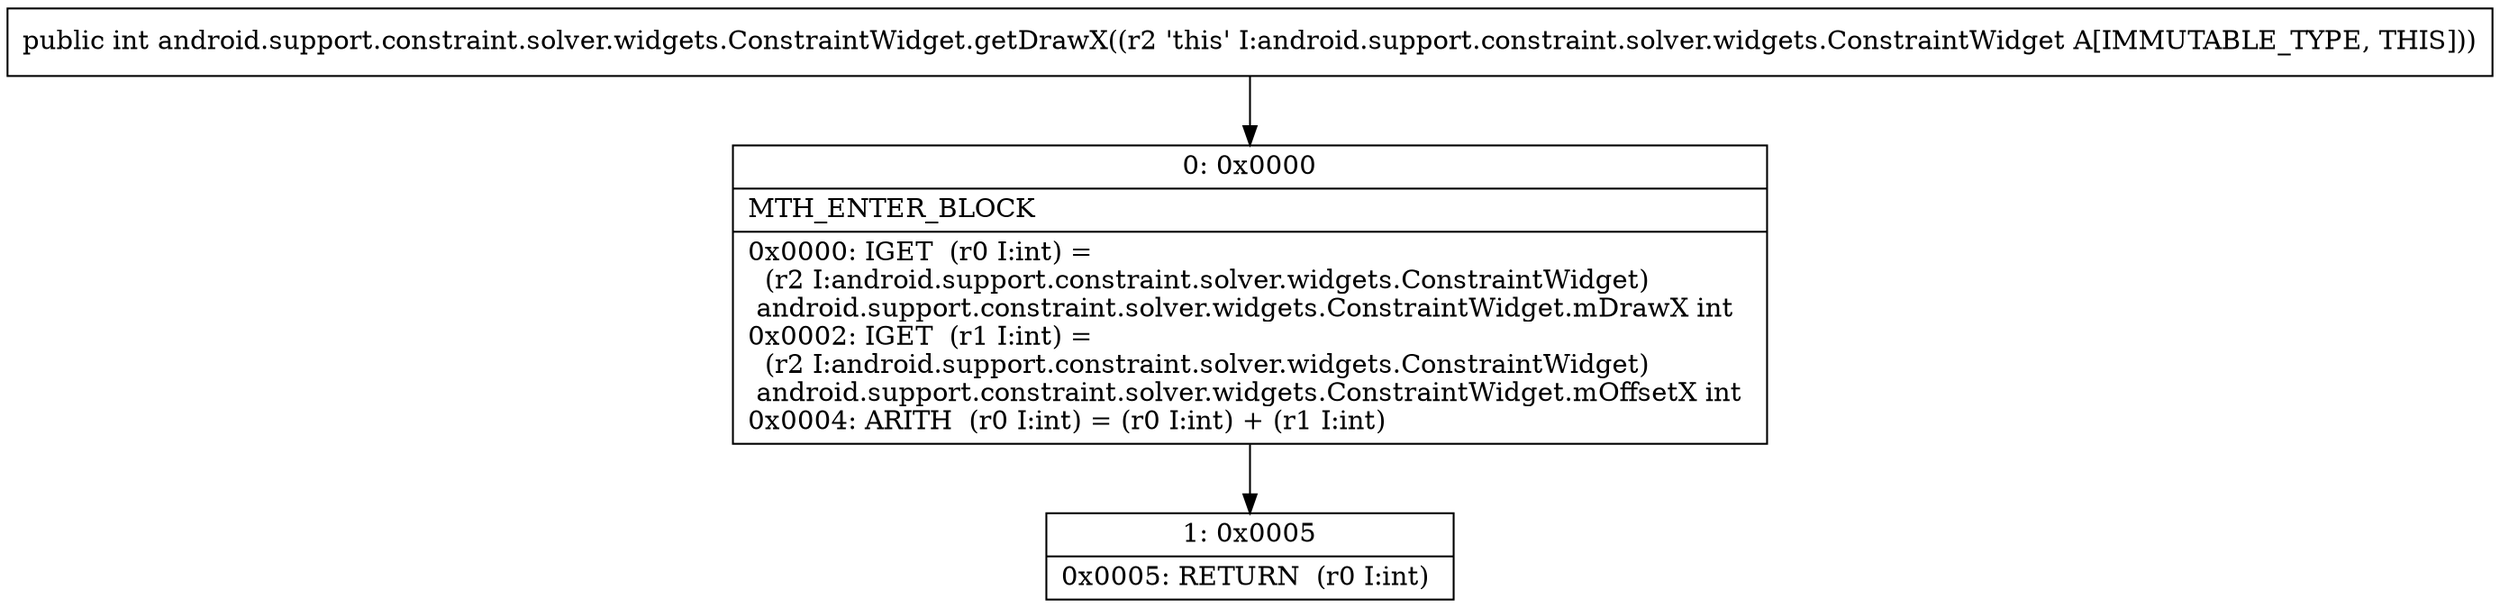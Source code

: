 digraph "CFG forandroid.support.constraint.solver.widgets.ConstraintWidget.getDrawX()I" {
Node_0 [shape=record,label="{0\:\ 0x0000|MTH_ENTER_BLOCK\l|0x0000: IGET  (r0 I:int) = \l  (r2 I:android.support.constraint.solver.widgets.ConstraintWidget)\l android.support.constraint.solver.widgets.ConstraintWidget.mDrawX int \l0x0002: IGET  (r1 I:int) = \l  (r2 I:android.support.constraint.solver.widgets.ConstraintWidget)\l android.support.constraint.solver.widgets.ConstraintWidget.mOffsetX int \l0x0004: ARITH  (r0 I:int) = (r0 I:int) + (r1 I:int) \l}"];
Node_1 [shape=record,label="{1\:\ 0x0005|0x0005: RETURN  (r0 I:int) \l}"];
MethodNode[shape=record,label="{public int android.support.constraint.solver.widgets.ConstraintWidget.getDrawX((r2 'this' I:android.support.constraint.solver.widgets.ConstraintWidget A[IMMUTABLE_TYPE, THIS])) }"];
MethodNode -> Node_0;
Node_0 -> Node_1;
}

